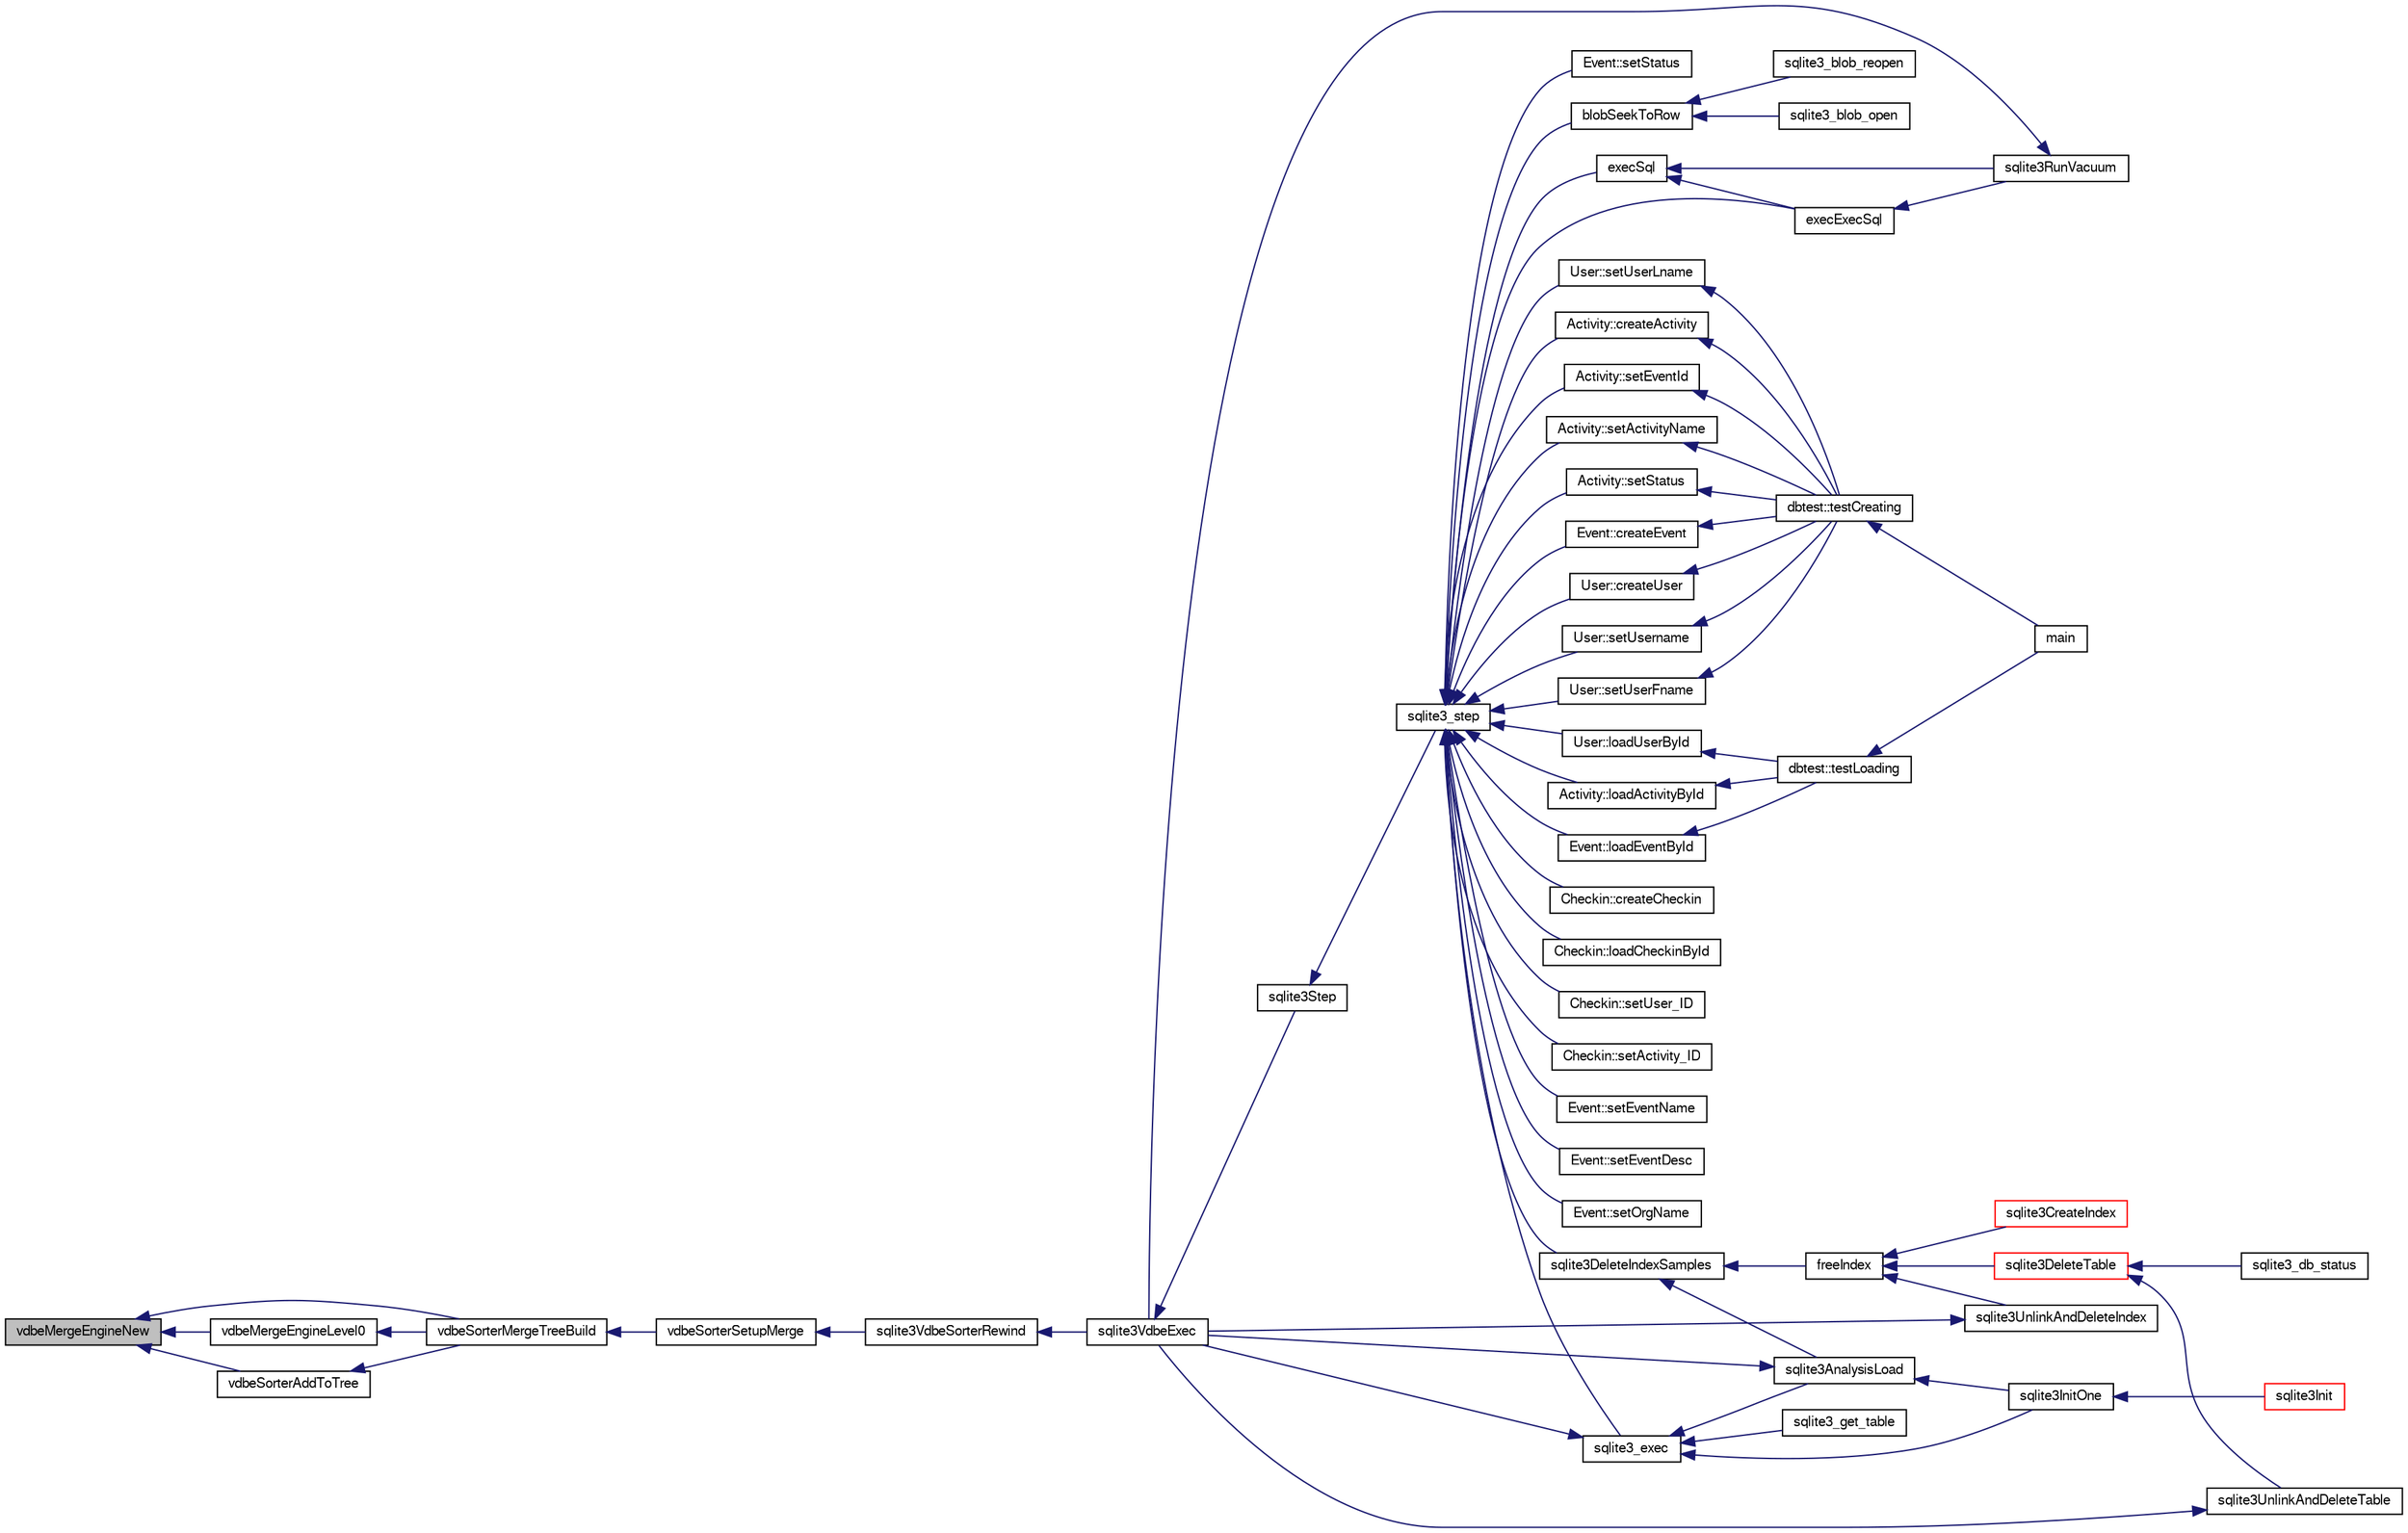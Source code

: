 digraph "vdbeMergeEngineNew"
{
  edge [fontname="FreeSans",fontsize="10",labelfontname="FreeSans",labelfontsize="10"];
  node [fontname="FreeSans",fontsize="10",shape=record];
  rankdir="LR";
  Node869198 [label="vdbeMergeEngineNew",height=0.2,width=0.4,color="black", fillcolor="grey75", style="filled", fontcolor="black"];
  Node869198 -> Node869199 [dir="back",color="midnightblue",fontsize="10",style="solid",fontname="FreeSans"];
  Node869199 [label="vdbeMergeEngineLevel0",height=0.2,width=0.4,color="black", fillcolor="white", style="filled",URL="$sqlite3_8c.html#a5b84168cf5b5c64218810fbc3182b95f"];
  Node869199 -> Node869200 [dir="back",color="midnightblue",fontsize="10",style="solid",fontname="FreeSans"];
  Node869200 [label="vdbeSorterMergeTreeBuild",height=0.2,width=0.4,color="black", fillcolor="white", style="filled",URL="$sqlite3_8c.html#a7af2bdcef74d6ae7b6c04a2a7d171f33"];
  Node869200 -> Node869201 [dir="back",color="midnightblue",fontsize="10",style="solid",fontname="FreeSans"];
  Node869201 [label="vdbeSorterSetupMerge",height=0.2,width=0.4,color="black", fillcolor="white", style="filled",URL="$sqlite3_8c.html#a82088507aafeedcc04af031f7ea0bbd8"];
  Node869201 -> Node869202 [dir="back",color="midnightblue",fontsize="10",style="solid",fontname="FreeSans"];
  Node869202 [label="sqlite3VdbeSorterRewind",height=0.2,width=0.4,color="black", fillcolor="white", style="filled",URL="$sqlite3_8c.html#a31677d178ebf96ee6034a05660e1f4bf"];
  Node869202 -> Node869203 [dir="back",color="midnightblue",fontsize="10",style="solid",fontname="FreeSans"];
  Node869203 [label="sqlite3VdbeExec",height=0.2,width=0.4,color="black", fillcolor="white", style="filled",URL="$sqlite3_8c.html#a8ce40a614bdc56719c4d642b1e4dfb21"];
  Node869203 -> Node869204 [dir="back",color="midnightblue",fontsize="10",style="solid",fontname="FreeSans"];
  Node869204 [label="sqlite3Step",height=0.2,width=0.4,color="black", fillcolor="white", style="filled",URL="$sqlite3_8c.html#a3f2872e873e2758a4beedad1d5113554"];
  Node869204 -> Node869205 [dir="back",color="midnightblue",fontsize="10",style="solid",fontname="FreeSans"];
  Node869205 [label="sqlite3_step",height=0.2,width=0.4,color="black", fillcolor="white", style="filled",URL="$sqlite3_8h.html#ac1e491ce36b7471eb28387f7d3c74334"];
  Node869205 -> Node869206 [dir="back",color="midnightblue",fontsize="10",style="solid",fontname="FreeSans"];
  Node869206 [label="Activity::createActivity",height=0.2,width=0.4,color="black", fillcolor="white", style="filled",URL="$classActivity.html#a813cc5e52c14ab49b39014c134e3425b"];
  Node869206 -> Node869207 [dir="back",color="midnightblue",fontsize="10",style="solid",fontname="FreeSans"];
  Node869207 [label="dbtest::testCreating",height=0.2,width=0.4,color="black", fillcolor="white", style="filled",URL="$classdbtest.html#a8193e88a7df657069c8a6bd09c8243b7"];
  Node869207 -> Node869208 [dir="back",color="midnightblue",fontsize="10",style="solid",fontname="FreeSans"];
  Node869208 [label="main",height=0.2,width=0.4,color="black", fillcolor="white", style="filled",URL="$test_8cpp.html#ae66f6b31b5ad750f1fe042a706a4e3d4"];
  Node869205 -> Node869209 [dir="back",color="midnightblue",fontsize="10",style="solid",fontname="FreeSans"];
  Node869209 [label="Activity::loadActivityById",height=0.2,width=0.4,color="black", fillcolor="white", style="filled",URL="$classActivity.html#abe4ffb4f08a47212ebf9013259d9e7fd"];
  Node869209 -> Node869210 [dir="back",color="midnightblue",fontsize="10",style="solid",fontname="FreeSans"];
  Node869210 [label="dbtest::testLoading",height=0.2,width=0.4,color="black", fillcolor="white", style="filled",URL="$classdbtest.html#a6f98d82a2c8e2b9040848763504ddae1"];
  Node869210 -> Node869208 [dir="back",color="midnightblue",fontsize="10",style="solid",fontname="FreeSans"];
  Node869205 -> Node869211 [dir="back",color="midnightblue",fontsize="10",style="solid",fontname="FreeSans"];
  Node869211 [label="Activity::setEventId",height=0.2,width=0.4,color="black", fillcolor="white", style="filled",URL="$classActivity.html#adb1d0fd0d08f473e068f0a4086bfa9ca"];
  Node869211 -> Node869207 [dir="back",color="midnightblue",fontsize="10",style="solid",fontname="FreeSans"];
  Node869205 -> Node869212 [dir="back",color="midnightblue",fontsize="10",style="solid",fontname="FreeSans"];
  Node869212 [label="Activity::setActivityName",height=0.2,width=0.4,color="black", fillcolor="white", style="filled",URL="$classActivity.html#a62dc3737b33915a36086f9dd26d16a81"];
  Node869212 -> Node869207 [dir="back",color="midnightblue",fontsize="10",style="solid",fontname="FreeSans"];
  Node869205 -> Node869213 [dir="back",color="midnightblue",fontsize="10",style="solid",fontname="FreeSans"];
  Node869213 [label="Activity::setStatus",height=0.2,width=0.4,color="black", fillcolor="white", style="filled",URL="$classActivity.html#af618135a7738f4d2a7ee147a8ef912ea"];
  Node869213 -> Node869207 [dir="back",color="midnightblue",fontsize="10",style="solid",fontname="FreeSans"];
  Node869205 -> Node869214 [dir="back",color="midnightblue",fontsize="10",style="solid",fontname="FreeSans"];
  Node869214 [label="Checkin::createCheckin",height=0.2,width=0.4,color="black", fillcolor="white", style="filled",URL="$classCheckin.html#a4e40acdf7fff0e607f6de4f24f3a163c"];
  Node869205 -> Node869215 [dir="back",color="midnightblue",fontsize="10",style="solid",fontname="FreeSans"];
  Node869215 [label="Checkin::loadCheckinById",height=0.2,width=0.4,color="black", fillcolor="white", style="filled",URL="$classCheckin.html#a3461f70ea6c68475225f2a07f78a21e0"];
  Node869205 -> Node869216 [dir="back",color="midnightblue",fontsize="10",style="solid",fontname="FreeSans"];
  Node869216 [label="Checkin::setUser_ID",height=0.2,width=0.4,color="black", fillcolor="white", style="filled",URL="$classCheckin.html#a76ab640f4f912876dbebf183db5359c6"];
  Node869205 -> Node869217 [dir="back",color="midnightblue",fontsize="10",style="solid",fontname="FreeSans"];
  Node869217 [label="Checkin::setActivity_ID",height=0.2,width=0.4,color="black", fillcolor="white", style="filled",URL="$classCheckin.html#ab2ff3ec2604ec73a42af25874a00b232"];
  Node869205 -> Node869218 [dir="back",color="midnightblue",fontsize="10",style="solid",fontname="FreeSans"];
  Node869218 [label="Event::createEvent",height=0.2,width=0.4,color="black", fillcolor="white", style="filled",URL="$classEvent.html#a77adb9f4a46ffb32c2d931f0691f5903"];
  Node869218 -> Node869207 [dir="back",color="midnightblue",fontsize="10",style="solid",fontname="FreeSans"];
  Node869205 -> Node869219 [dir="back",color="midnightblue",fontsize="10",style="solid",fontname="FreeSans"];
  Node869219 [label="Event::loadEventById",height=0.2,width=0.4,color="black", fillcolor="white", style="filled",URL="$classEvent.html#afa66cea33f722dbeecb69cc98fdea055"];
  Node869219 -> Node869210 [dir="back",color="midnightblue",fontsize="10",style="solid",fontname="FreeSans"];
  Node869205 -> Node869220 [dir="back",color="midnightblue",fontsize="10",style="solid",fontname="FreeSans"];
  Node869220 [label="Event::setEventName",height=0.2,width=0.4,color="black", fillcolor="white", style="filled",URL="$classEvent.html#a10596b6ca077df05184e30d62b08729d"];
  Node869205 -> Node869221 [dir="back",color="midnightblue",fontsize="10",style="solid",fontname="FreeSans"];
  Node869221 [label="Event::setEventDesc",height=0.2,width=0.4,color="black", fillcolor="white", style="filled",URL="$classEvent.html#ae36b8377dcae792f1c5c4726024c981b"];
  Node869205 -> Node869222 [dir="back",color="midnightblue",fontsize="10",style="solid",fontname="FreeSans"];
  Node869222 [label="Event::setOrgName",height=0.2,width=0.4,color="black", fillcolor="white", style="filled",URL="$classEvent.html#a19aac0f776bd764563a54977656cf680"];
  Node869205 -> Node869223 [dir="back",color="midnightblue",fontsize="10",style="solid",fontname="FreeSans"];
  Node869223 [label="Event::setStatus",height=0.2,width=0.4,color="black", fillcolor="white", style="filled",URL="$classEvent.html#ab0a6b9285af0f4172eb841e2b80f8972"];
  Node869205 -> Node869224 [dir="back",color="midnightblue",fontsize="10",style="solid",fontname="FreeSans"];
  Node869224 [label="blobSeekToRow",height=0.2,width=0.4,color="black", fillcolor="white", style="filled",URL="$sqlite3_8c.html#afff57e13332b98c8a44a7cebe38962ab"];
  Node869224 -> Node869225 [dir="back",color="midnightblue",fontsize="10",style="solid",fontname="FreeSans"];
  Node869225 [label="sqlite3_blob_open",height=0.2,width=0.4,color="black", fillcolor="white", style="filled",URL="$sqlite3_8h.html#adb8ad839a5bdd62a43785132bc7dd518"];
  Node869224 -> Node869226 [dir="back",color="midnightblue",fontsize="10",style="solid",fontname="FreeSans"];
  Node869226 [label="sqlite3_blob_reopen",height=0.2,width=0.4,color="black", fillcolor="white", style="filled",URL="$sqlite3_8h.html#abc77c24fdc0150138490359a94360f7e"];
  Node869205 -> Node869227 [dir="back",color="midnightblue",fontsize="10",style="solid",fontname="FreeSans"];
  Node869227 [label="sqlite3DeleteIndexSamples",height=0.2,width=0.4,color="black", fillcolor="white", style="filled",URL="$sqlite3_8c.html#aaeda0302fbf61397ec009f65bed047ef"];
  Node869227 -> Node869228 [dir="back",color="midnightblue",fontsize="10",style="solid",fontname="FreeSans"];
  Node869228 [label="sqlite3AnalysisLoad",height=0.2,width=0.4,color="black", fillcolor="white", style="filled",URL="$sqlite3_8c.html#a48a2301c27e1d3d68708b9b8761b5a01"];
  Node869228 -> Node869203 [dir="back",color="midnightblue",fontsize="10",style="solid",fontname="FreeSans"];
  Node869228 -> Node869229 [dir="back",color="midnightblue",fontsize="10",style="solid",fontname="FreeSans"];
  Node869229 [label="sqlite3InitOne",height=0.2,width=0.4,color="black", fillcolor="white", style="filled",URL="$sqlite3_8c.html#ac4318b25df65269906b0379251fe9b85"];
  Node869229 -> Node869230 [dir="back",color="midnightblue",fontsize="10",style="solid",fontname="FreeSans"];
  Node869230 [label="sqlite3Init",height=0.2,width=0.4,color="red", fillcolor="white", style="filled",URL="$sqlite3_8c.html#aed74e3dc765631a833f522f425ff5a48"];
  Node869227 -> Node869330 [dir="back",color="midnightblue",fontsize="10",style="solid",fontname="FreeSans"];
  Node869330 [label="freeIndex",height=0.2,width=0.4,color="black", fillcolor="white", style="filled",URL="$sqlite3_8c.html#a00907c99c18d5bcb9d0b38c077146c31"];
  Node869330 -> Node869331 [dir="back",color="midnightblue",fontsize="10",style="solid",fontname="FreeSans"];
  Node869331 [label="sqlite3UnlinkAndDeleteIndex",height=0.2,width=0.4,color="black", fillcolor="white", style="filled",URL="$sqlite3_8c.html#a889f2dcb438c56db37a6d61e9f25e244"];
  Node869331 -> Node869203 [dir="back",color="midnightblue",fontsize="10",style="solid",fontname="FreeSans"];
  Node869330 -> Node869332 [dir="back",color="midnightblue",fontsize="10",style="solid",fontname="FreeSans"];
  Node869332 [label="sqlite3DeleteTable",height=0.2,width=0.4,color="red", fillcolor="white", style="filled",URL="$sqlite3_8c.html#a7fd3d507375a381a3807f92735318973"];
  Node869332 -> Node869333 [dir="back",color="midnightblue",fontsize="10",style="solid",fontname="FreeSans"];
  Node869333 [label="sqlite3_db_status",height=0.2,width=0.4,color="black", fillcolor="white", style="filled",URL="$sqlite3_8h.html#ab64e8333313ee2e44116842711818940"];
  Node869332 -> Node869334 [dir="back",color="midnightblue",fontsize="10",style="solid",fontname="FreeSans"];
  Node869334 [label="sqlite3UnlinkAndDeleteTable",height=0.2,width=0.4,color="black", fillcolor="white", style="filled",URL="$sqlite3_8c.html#a9733677716a49de464f86fff164e9a1b"];
  Node869334 -> Node869203 [dir="back",color="midnightblue",fontsize="10",style="solid",fontname="FreeSans"];
  Node869330 -> Node869242 [dir="back",color="midnightblue",fontsize="10",style="solid",fontname="FreeSans"];
  Node869242 [label="sqlite3CreateIndex",height=0.2,width=0.4,color="red", fillcolor="white", style="filled",URL="$sqlite3_8c.html#a8dbe5e590ab6c58a8c45f34f7c81e825"];
  Node869205 -> Node869396 [dir="back",color="midnightblue",fontsize="10",style="solid",fontname="FreeSans"];
  Node869396 [label="sqlite3_exec",height=0.2,width=0.4,color="black", fillcolor="white", style="filled",URL="$sqlite3_8h.html#a97487ec8150e0bcc8fa392ab8f0e24db"];
  Node869396 -> Node869203 [dir="back",color="midnightblue",fontsize="10",style="solid",fontname="FreeSans"];
  Node869396 -> Node869228 [dir="back",color="midnightblue",fontsize="10",style="solid",fontname="FreeSans"];
  Node869396 -> Node869229 [dir="back",color="midnightblue",fontsize="10",style="solid",fontname="FreeSans"];
  Node869396 -> Node869397 [dir="back",color="midnightblue",fontsize="10",style="solid",fontname="FreeSans"];
  Node869397 [label="sqlite3_get_table",height=0.2,width=0.4,color="black", fillcolor="white", style="filled",URL="$sqlite3_8h.html#a5effeac4e12df57beaa35c5be1f61579"];
  Node869205 -> Node869387 [dir="back",color="midnightblue",fontsize="10",style="solid",fontname="FreeSans"];
  Node869387 [label="execSql",height=0.2,width=0.4,color="black", fillcolor="white", style="filled",URL="$sqlite3_8c.html#a7d16651b98a110662f4c265eff0246cb"];
  Node869387 -> Node869388 [dir="back",color="midnightblue",fontsize="10",style="solid",fontname="FreeSans"];
  Node869388 [label="execExecSql",height=0.2,width=0.4,color="black", fillcolor="white", style="filled",URL="$sqlite3_8c.html#ac1be09a6c047f21133d16378d301e0d4"];
  Node869388 -> Node869389 [dir="back",color="midnightblue",fontsize="10",style="solid",fontname="FreeSans"];
  Node869389 [label="sqlite3RunVacuum",height=0.2,width=0.4,color="black", fillcolor="white", style="filled",URL="$sqlite3_8c.html#a5e83ddc7b3e7e8e79ad5d1fc92de1d2f"];
  Node869389 -> Node869203 [dir="back",color="midnightblue",fontsize="10",style="solid",fontname="FreeSans"];
  Node869387 -> Node869389 [dir="back",color="midnightblue",fontsize="10",style="solid",fontname="FreeSans"];
  Node869205 -> Node869388 [dir="back",color="midnightblue",fontsize="10",style="solid",fontname="FreeSans"];
  Node869205 -> Node869390 [dir="back",color="midnightblue",fontsize="10",style="solid",fontname="FreeSans"];
  Node869390 [label="User::createUser",height=0.2,width=0.4,color="black", fillcolor="white", style="filled",URL="$classUser.html#a22ed673939e8cc0a136130b809bba513"];
  Node869390 -> Node869207 [dir="back",color="midnightblue",fontsize="10",style="solid",fontname="FreeSans"];
  Node869205 -> Node869391 [dir="back",color="midnightblue",fontsize="10",style="solid",fontname="FreeSans"];
  Node869391 [label="User::loadUserById",height=0.2,width=0.4,color="black", fillcolor="white", style="filled",URL="$classUser.html#a863377665b7fb83c5547dcf9727f5092"];
  Node869391 -> Node869210 [dir="back",color="midnightblue",fontsize="10",style="solid",fontname="FreeSans"];
  Node869205 -> Node869392 [dir="back",color="midnightblue",fontsize="10",style="solid",fontname="FreeSans"];
  Node869392 [label="User::setUsername",height=0.2,width=0.4,color="black", fillcolor="white", style="filled",URL="$classUser.html#aa0497022a136cb78de785b0a39ae60b1"];
  Node869392 -> Node869207 [dir="back",color="midnightblue",fontsize="10",style="solid",fontname="FreeSans"];
  Node869205 -> Node869393 [dir="back",color="midnightblue",fontsize="10",style="solid",fontname="FreeSans"];
  Node869393 [label="User::setUserFname",height=0.2,width=0.4,color="black", fillcolor="white", style="filled",URL="$classUser.html#a72657eb55cd0ca437b4841a43f19912f"];
  Node869393 -> Node869207 [dir="back",color="midnightblue",fontsize="10",style="solid",fontname="FreeSans"];
  Node869205 -> Node869394 [dir="back",color="midnightblue",fontsize="10",style="solid",fontname="FreeSans"];
  Node869394 [label="User::setUserLname",height=0.2,width=0.4,color="black", fillcolor="white", style="filled",URL="$classUser.html#aa25973387e5afe1aa6f60dd6545e33b5"];
  Node869394 -> Node869207 [dir="back",color="midnightblue",fontsize="10",style="solid",fontname="FreeSans"];
  Node869198 -> Node869464 [dir="back",color="midnightblue",fontsize="10",style="solid",fontname="FreeSans"];
  Node869464 [label="vdbeSorterAddToTree",height=0.2,width=0.4,color="black", fillcolor="white", style="filled",URL="$sqlite3_8c.html#a8eccbbf1454e5f56267f1c7e47817773"];
  Node869464 -> Node869200 [dir="back",color="midnightblue",fontsize="10",style="solid",fontname="FreeSans"];
  Node869198 -> Node869200 [dir="back",color="midnightblue",fontsize="10",style="solid",fontname="FreeSans"];
}
